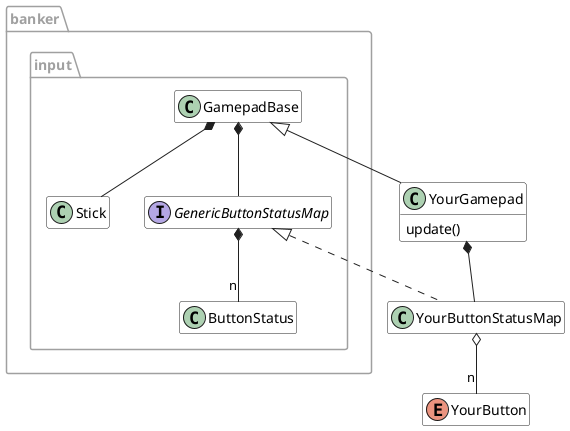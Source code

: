 @startuml gamepad

' ---- (style) --------------------------------

skinparam shadowing false
skinparam backgroundColor White
skinparam package {
  BorderColor #A0A0A0
  FontColor #A0A0A0
}
skinparam class {
  BackgroundColor White
  ArrowColor #202020
  BorderColor #202020
  FontColor #000000
}
skinparam note {
  BackgroundColor White
  FontColor #606060
  BorderColor #C0C0C0
}
skinparam stereotypeIBackgroundColor Lavender
hide empty members

' ---- (diagram) ------------------------------

package banker.input {
	class ButtonStatus
	class GamepadBase
	class Stick
  interface GenericButtonStatusMap

  GenericButtonStatusMap *-- "n" ButtonStatus
  GamepadBase *-- GenericButtonStatusMap
  GamepadBase *-- Stick
}

  class YourGamepad {
    update()
  }
  enum YourButton
  class YourButtonStatusMap

  GamepadBase <|-- YourGamepad
  GenericButtonStatusMap <|.. YourButtonStatusMap
  YourGamepad *-- YourButtonStatusMap
  YourButtonStatusMap o-- "n" YourButton

@enduml
